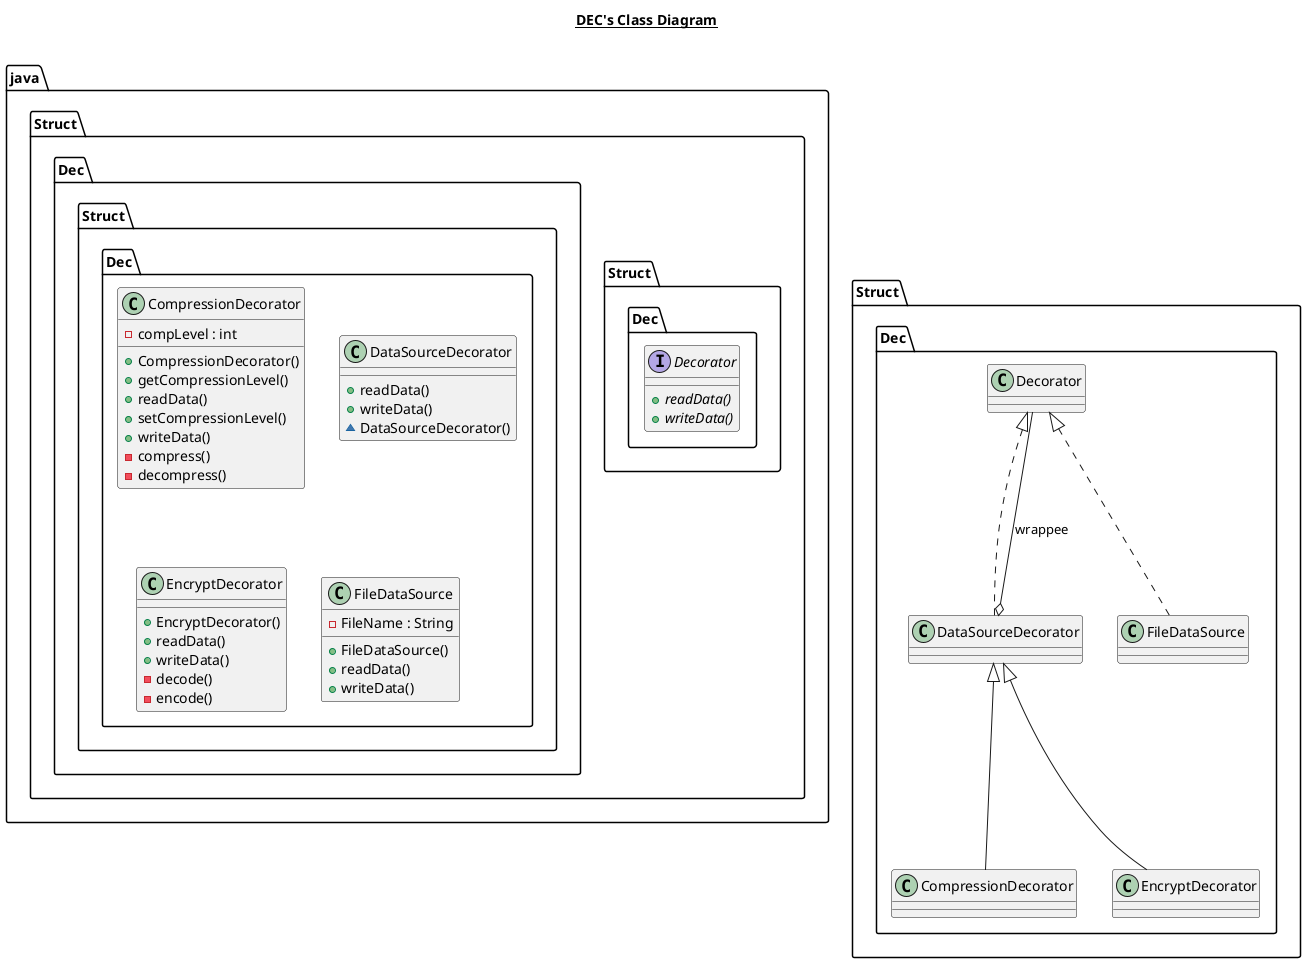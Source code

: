 @startuml

title __DEC's Class Diagram__\n

  namespace java {
    namespace Struct {
      interface Struct.Dec.Decorator {
          {abstract} + readData()
          {abstract} + writeData()
      }
    }
  }

  namespace java {
    namespace Struct {
      namespace Dec {
        class Struct.Dec.CompressionDecorator {
            - compLevel : int
            + CompressionDecorator()
            + getCompressionLevel()
            + readData()
            + setCompressionLevel()
            + writeData()
            - compress()
            - decompress()
        }
      }
    }
  }
  

  namespace java {
    namespace Struct {
      namespace Dec {
        class Struct.Dec.DataSourceDecorator {
            + readData()
            + writeData()
            ~ DataSourceDecorator()
        }
      }
    }
  }
  

  namespace java {
    namespace Struct {
      namespace Dec {
        class Struct.Dec.EncryptDecorator {
            + EncryptDecorator()
            + readData()
            + writeData()
            - decode()
            - encode()
        }
      }
    }
  }
  

  namespace java {
    namespace Struct {
      namespace Dec {
        class Struct.Dec.FileDataSource {
            - FileName : String
            + FileDataSource()
            + readData()
            + writeData()
        }
      }
    }
  }
  

  Struct.Dec.CompressionDecorator -up-|> Struct.Dec.DataSourceDecorator
  Struct.Dec.DataSourceDecorator .up.|> Struct.Dec.Decorator
  Struct.Dec.DataSourceDecorator o-- Struct.Dec.Decorator : wrappee
  Struct.Dec.EncryptDecorator -up-|> Struct.Dec.DataSourceDecorator
  Struct.Dec.FileDataSource .up.|> Struct.Dec.Decorator

@enduml
